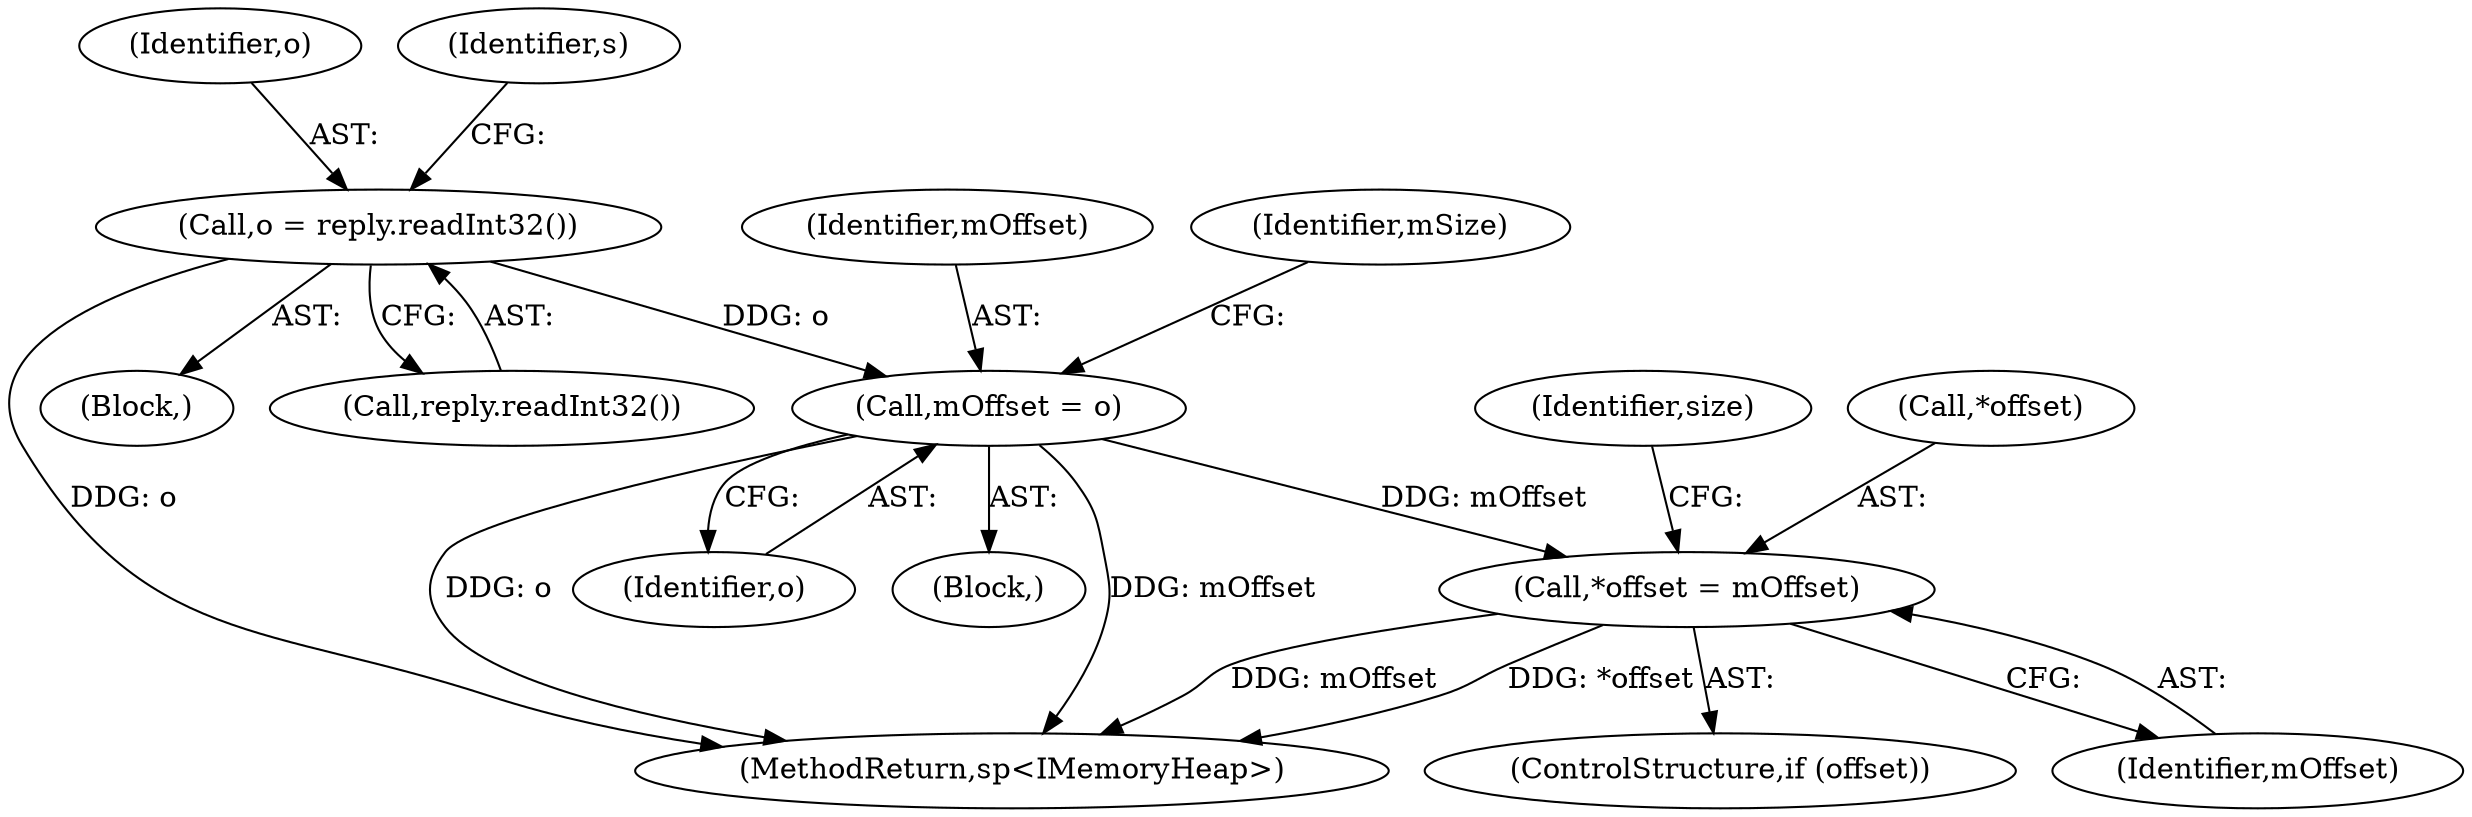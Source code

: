digraph "1_Android_f3199c228aced7858b75a8070b8358c155ae0149@pointer" {
"1000159" [label="(Call,*offset = mOffset)"];
"1000151" [label="(Call,mOffset = o)"];
"1000127" [label="(Call,o = reply.readInt32())"];
"1000127" [label="(Call,o = reply.readInt32())"];
"1000129" [label="(Call,reply.readInt32())"];
"1000157" [label="(ControlStructure,if (offset))"];
"1000150" [label="(Block,)"];
"1000171" [label="(MethodReturn,sp<IMemoryHeap>)"];
"1000162" [label="(Identifier,mOffset)"];
"1000151" [label="(Call,mOffset = o)"];
"1000159" [label="(Call,*offset = mOffset)"];
"1000128" [label="(Identifier,o)"];
"1000152" [label="(Identifier,mOffset)"];
"1000164" [label="(Identifier,size)"];
"1000121" [label="(Block,)"];
"1000153" [label="(Identifier,o)"];
"1000160" [label="(Call,*offset)"];
"1000132" [label="(Identifier,s)"];
"1000155" [label="(Identifier,mSize)"];
"1000159" -> "1000157"  [label="AST: "];
"1000159" -> "1000162"  [label="CFG: "];
"1000160" -> "1000159"  [label="AST: "];
"1000162" -> "1000159"  [label="AST: "];
"1000164" -> "1000159"  [label="CFG: "];
"1000159" -> "1000171"  [label="DDG: mOffset"];
"1000159" -> "1000171"  [label="DDG: *offset"];
"1000151" -> "1000159"  [label="DDG: mOffset"];
"1000151" -> "1000150"  [label="AST: "];
"1000151" -> "1000153"  [label="CFG: "];
"1000152" -> "1000151"  [label="AST: "];
"1000153" -> "1000151"  [label="AST: "];
"1000155" -> "1000151"  [label="CFG: "];
"1000151" -> "1000171"  [label="DDG: mOffset"];
"1000151" -> "1000171"  [label="DDG: o"];
"1000127" -> "1000151"  [label="DDG: o"];
"1000127" -> "1000121"  [label="AST: "];
"1000127" -> "1000129"  [label="CFG: "];
"1000128" -> "1000127"  [label="AST: "];
"1000129" -> "1000127"  [label="AST: "];
"1000132" -> "1000127"  [label="CFG: "];
"1000127" -> "1000171"  [label="DDG: o"];
}

